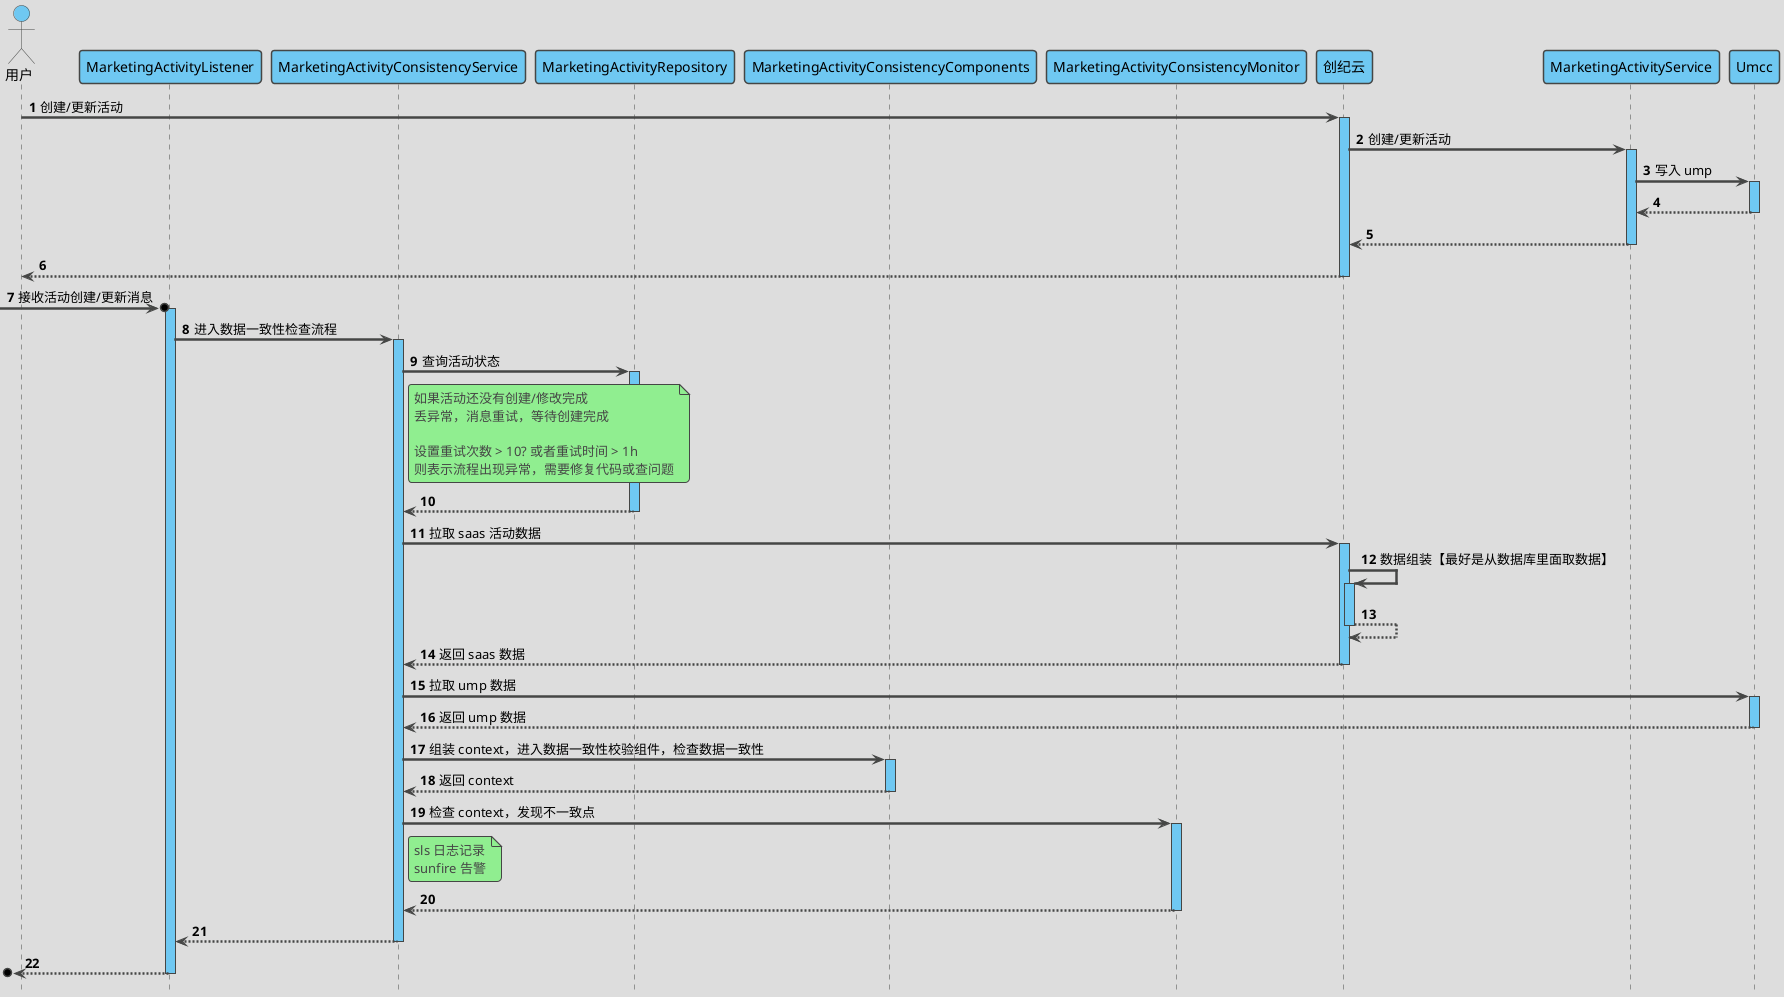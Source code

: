 @startuml

'https://plantuml.com/sequence-diagram

'隐藏脚注
hide footbox

'使用 toy 主题
!theme toy

'自动激活
autoActivate on

'编号
autonumber 1

'隐藏孤立的参与者
hide unlinked

'文字对齐，向左对齐
skinparam sequenceMessageAlign left

'箭头粗度
skinparam sequenceArrowThickness 2.5

' 皮肤
skinparam sequence {
    LifeLineBackgroundColor #6FC8F2
    ParticipantBackgroundColor #6FC8F2
    ParticipantFontColor black
    ActorBackgroundColor #6FC8F2
    ActorFontColor black
}

actor 用户 as user
participant MarketingActivityListener as MarketingActivityListener
participant MarketingActivityConsistencyService as MarketingActivityConsistencyService
participant MarketingActivityRepository as MarketingActivityRepository
participant MarketingActivityConsistencyComponents as MarketingActivityConsistencyComponents
participant MarketingActivityConsistencyMonitor as MarketingActivityConsistencyMonitor

participant 创纪云 as saas
participant MarketingActivityService as MarketingActivityService
participant Umcc as Umcc


user -> saas : 创建/更新活动

saas -> MarketingActivityService : 创建/更新活动

MarketingActivityService -> Umcc : 写入 ump
return
return
return

->o MarketingActivityListener : 接收活动创建/更新消息

MarketingActivityListener -> MarketingActivityConsistencyService : 进入数据一致性检查流程

MarketingActivityConsistencyService -> MarketingActivityRepository : 查询活动状态
note right of MarketingActivityConsistencyService
    如果活动还没有创建/修改完成
    丢异常，消息重试，等待创建完成

    设置重试次数 > 10? 或者重试时间 > 1h
    则表示流程出现异常，需要修复代码或查问题
end note
return

MarketingActivityConsistencyService -> saas : 拉取 saas 活动数据

saas -> saas : 数据组装【最好是从数据库里面取数据】
return
return 返回 saas 数据

MarketingActivityConsistencyService -> Umcc : 拉取 ump 数据
return 返回 ump 数据

MarketingActivityConsistencyService -> MarketingActivityConsistencyComponents : 组装 context，进入数据一致性校验组件，检查数据一致性
return 返回 context

MarketingActivityConsistencyService -> MarketingActivityConsistencyMonitor : 检查 context，发现不一致点
note right of MarketingActivityConsistencyService
    sls 日志记录
    sunfire 告警
end note

return
return
return
@enduml